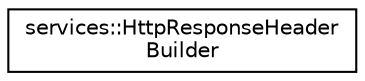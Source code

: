 digraph "Graphical Class Hierarchy"
{
 // INTERACTIVE_SVG=YES
  edge [fontname="Helvetica",fontsize="10",labelfontname="Helvetica",labelfontsize="10"];
  node [fontname="Helvetica",fontsize="10",shape=record];
  rankdir="LR";
  Node0 [label="services::HttpResponseHeader\lBuilder",height=0.2,width=0.4,color="black", fillcolor="white", style="filled",URL="$db/d21/classservices_1_1_http_response_header_builder.html"];
}
